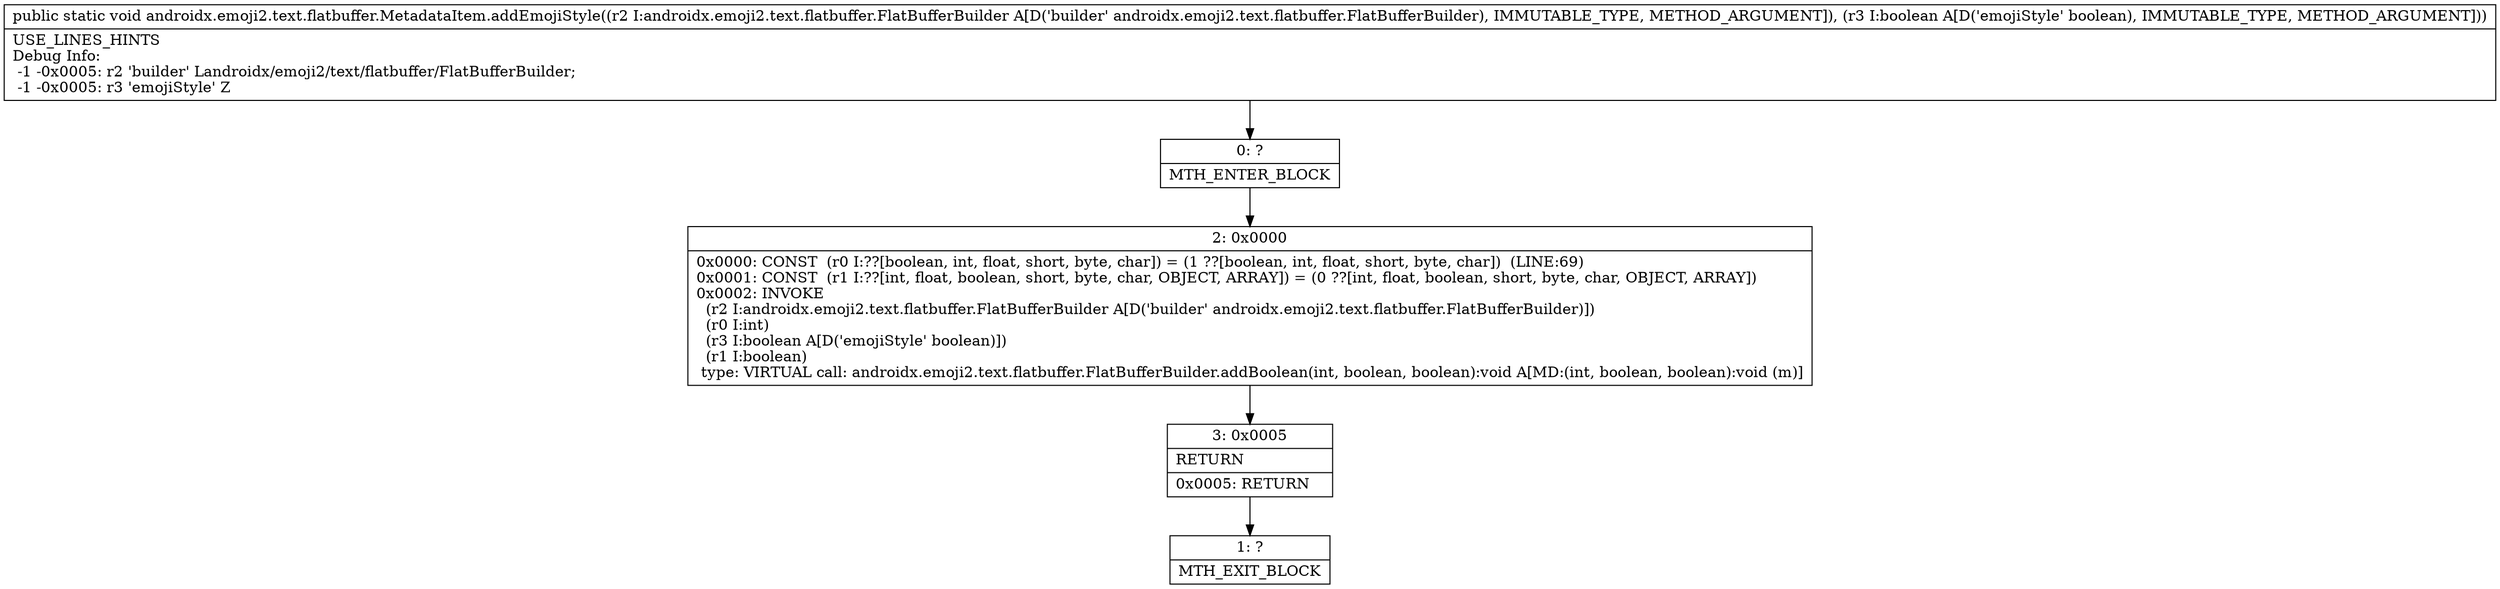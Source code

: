 digraph "CFG forandroidx.emoji2.text.flatbuffer.MetadataItem.addEmojiStyle(Landroidx\/emoji2\/text\/flatbuffer\/FlatBufferBuilder;Z)V" {
Node_0 [shape=record,label="{0\:\ ?|MTH_ENTER_BLOCK\l}"];
Node_2 [shape=record,label="{2\:\ 0x0000|0x0000: CONST  (r0 I:??[boolean, int, float, short, byte, char]) = (1 ??[boolean, int, float, short, byte, char])  (LINE:69)\l0x0001: CONST  (r1 I:??[int, float, boolean, short, byte, char, OBJECT, ARRAY]) = (0 ??[int, float, boolean, short, byte, char, OBJECT, ARRAY]) \l0x0002: INVOKE  \l  (r2 I:androidx.emoji2.text.flatbuffer.FlatBufferBuilder A[D('builder' androidx.emoji2.text.flatbuffer.FlatBufferBuilder)])\l  (r0 I:int)\l  (r3 I:boolean A[D('emojiStyle' boolean)])\l  (r1 I:boolean)\l type: VIRTUAL call: androidx.emoji2.text.flatbuffer.FlatBufferBuilder.addBoolean(int, boolean, boolean):void A[MD:(int, boolean, boolean):void (m)]\l}"];
Node_3 [shape=record,label="{3\:\ 0x0005|RETURN\l|0x0005: RETURN   \l}"];
Node_1 [shape=record,label="{1\:\ ?|MTH_EXIT_BLOCK\l}"];
MethodNode[shape=record,label="{public static void androidx.emoji2.text.flatbuffer.MetadataItem.addEmojiStyle((r2 I:androidx.emoji2.text.flatbuffer.FlatBufferBuilder A[D('builder' androidx.emoji2.text.flatbuffer.FlatBufferBuilder), IMMUTABLE_TYPE, METHOD_ARGUMENT]), (r3 I:boolean A[D('emojiStyle' boolean), IMMUTABLE_TYPE, METHOD_ARGUMENT]))  | USE_LINES_HINTS\lDebug Info:\l  \-1 \-0x0005: r2 'builder' Landroidx\/emoji2\/text\/flatbuffer\/FlatBufferBuilder;\l  \-1 \-0x0005: r3 'emojiStyle' Z\l}"];
MethodNode -> Node_0;Node_0 -> Node_2;
Node_2 -> Node_3;
Node_3 -> Node_1;
}

